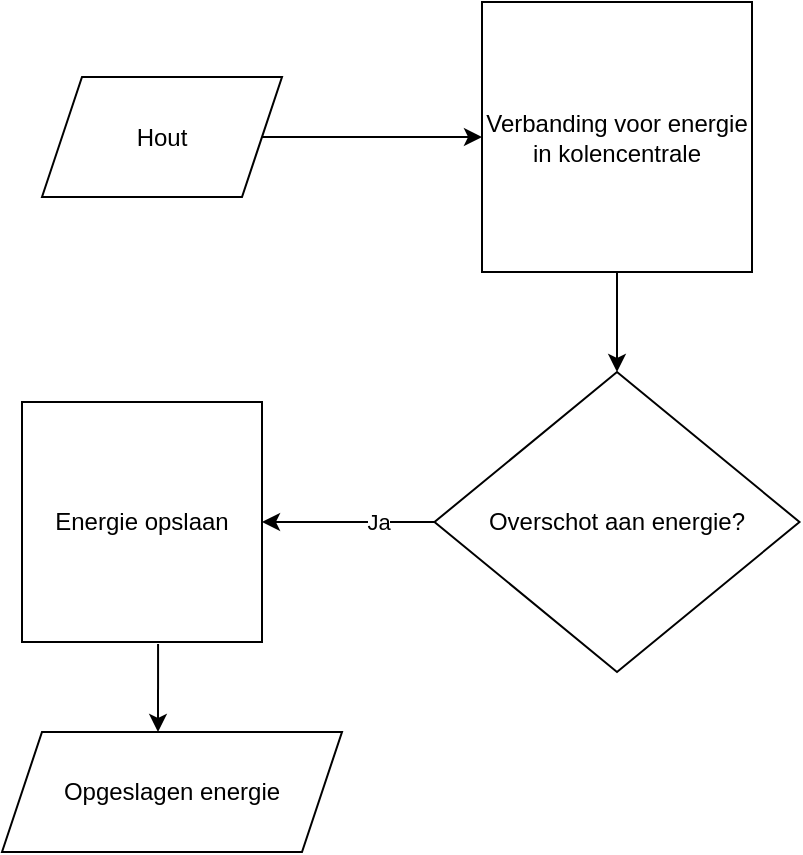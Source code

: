 <mxfile version="26.0.16">
  <diagram name="Page-1" id="c7488fd3-1785-93aa-aadb-54a6760d102a">
    <mxGraphModel dx="984" dy="663" grid="1" gridSize="10" guides="1" tooltips="1" connect="1" arrows="1" fold="1" page="1" pageScale="1" pageWidth="1100" pageHeight="850" background="none" math="0" shadow="0">
      <root>
        <mxCell id="0" />
        <mxCell id="1" parent="0" />
        <mxCell id="_OCMo7la0cQX6_djhq62-3" value="Hout" style="shape=parallelogram;perimeter=parallelogramPerimeter;whiteSpace=wrap;html=1;fixedSize=1;" vertex="1" parent="1">
          <mxGeometry x="120" y="432.5" width="120" height="60" as="geometry" />
        </mxCell>
        <mxCell id="_OCMo7la0cQX6_djhq62-6" value="Verbanding voor energie in kolencentrale" style="whiteSpace=wrap;html=1;aspect=fixed;" vertex="1" parent="1">
          <mxGeometry x="340" y="395" width="135" height="135" as="geometry" />
        </mxCell>
        <mxCell id="_OCMo7la0cQX6_djhq62-7" value="" style="endArrow=classic;html=1;rounded=0;" edge="1" parent="1" source="_OCMo7la0cQX6_djhq62-3" target="_OCMo7la0cQX6_djhq62-6">
          <mxGeometry width="50" height="50" relative="1" as="geometry">
            <mxPoint x="510" y="740" as="sourcePoint" />
            <mxPoint x="560" y="690" as="targetPoint" />
          </mxGeometry>
        </mxCell>
        <mxCell id="_OCMo7la0cQX6_djhq62-8" value="Overschot aan energie?" style="rhombus;whiteSpace=wrap;html=1;" vertex="1" parent="1">
          <mxGeometry x="316.25" y="580" width="182.5" height="150" as="geometry" />
        </mxCell>
        <mxCell id="_OCMo7la0cQX6_djhq62-9" value="Energie opslaan" style="whiteSpace=wrap;html=1;aspect=fixed;" vertex="1" parent="1">
          <mxGeometry x="110" y="595" width="120" height="120" as="geometry" />
        </mxCell>
        <mxCell id="_OCMo7la0cQX6_djhq62-10" value="" style="endArrow=classic;html=1;rounded=0;exitX=0.567;exitY=1.008;exitDx=0;exitDy=0;exitPerimeter=0;" edge="1" parent="1" source="_OCMo7la0cQX6_djhq62-9">
          <mxGeometry width="50" height="50" relative="1" as="geometry">
            <mxPoint x="510" y="810" as="sourcePoint" />
            <mxPoint x="178" y="760" as="targetPoint" />
          </mxGeometry>
        </mxCell>
        <mxCell id="_OCMo7la0cQX6_djhq62-11" value="" style="endArrow=classic;html=1;rounded=0;exitX=0.5;exitY=1;exitDx=0;exitDy=0;" edge="1" parent="1" source="_OCMo7la0cQX6_djhq62-6" target="_OCMo7la0cQX6_djhq62-8">
          <mxGeometry width="50" height="50" relative="1" as="geometry">
            <mxPoint x="510" y="680" as="sourcePoint" />
            <mxPoint x="560" y="630" as="targetPoint" />
          </mxGeometry>
        </mxCell>
        <mxCell id="_OCMo7la0cQX6_djhq62-12" value="Opgeslagen energie" style="shape=parallelogram;perimeter=parallelogramPerimeter;whiteSpace=wrap;html=1;fixedSize=1;" vertex="1" parent="1">
          <mxGeometry x="100" y="760" width="170" height="60" as="geometry" />
        </mxCell>
        <mxCell id="_OCMo7la0cQX6_djhq62-13" value="" style="endArrow=classic;html=1;rounded=0;entryX=1;entryY=0.5;entryDx=0;entryDy=0;" edge="1" parent="1" source="_OCMo7la0cQX6_djhq62-8" target="_OCMo7la0cQX6_djhq62-9">
          <mxGeometry width="50" height="50" relative="1" as="geometry">
            <mxPoint x="510" y="680" as="sourcePoint" />
            <mxPoint x="560" y="630" as="targetPoint" />
          </mxGeometry>
        </mxCell>
        <mxCell id="_OCMo7la0cQX6_djhq62-14" value="Ja" style="edgeLabel;html=1;align=center;verticalAlign=middle;resizable=0;points=[];" vertex="1" connectable="0" parent="_OCMo7la0cQX6_djhq62-13">
          <mxGeometry x="-0.322" relative="1" as="geometry">
            <mxPoint as="offset" />
          </mxGeometry>
        </mxCell>
      </root>
    </mxGraphModel>
  </diagram>
</mxfile>
